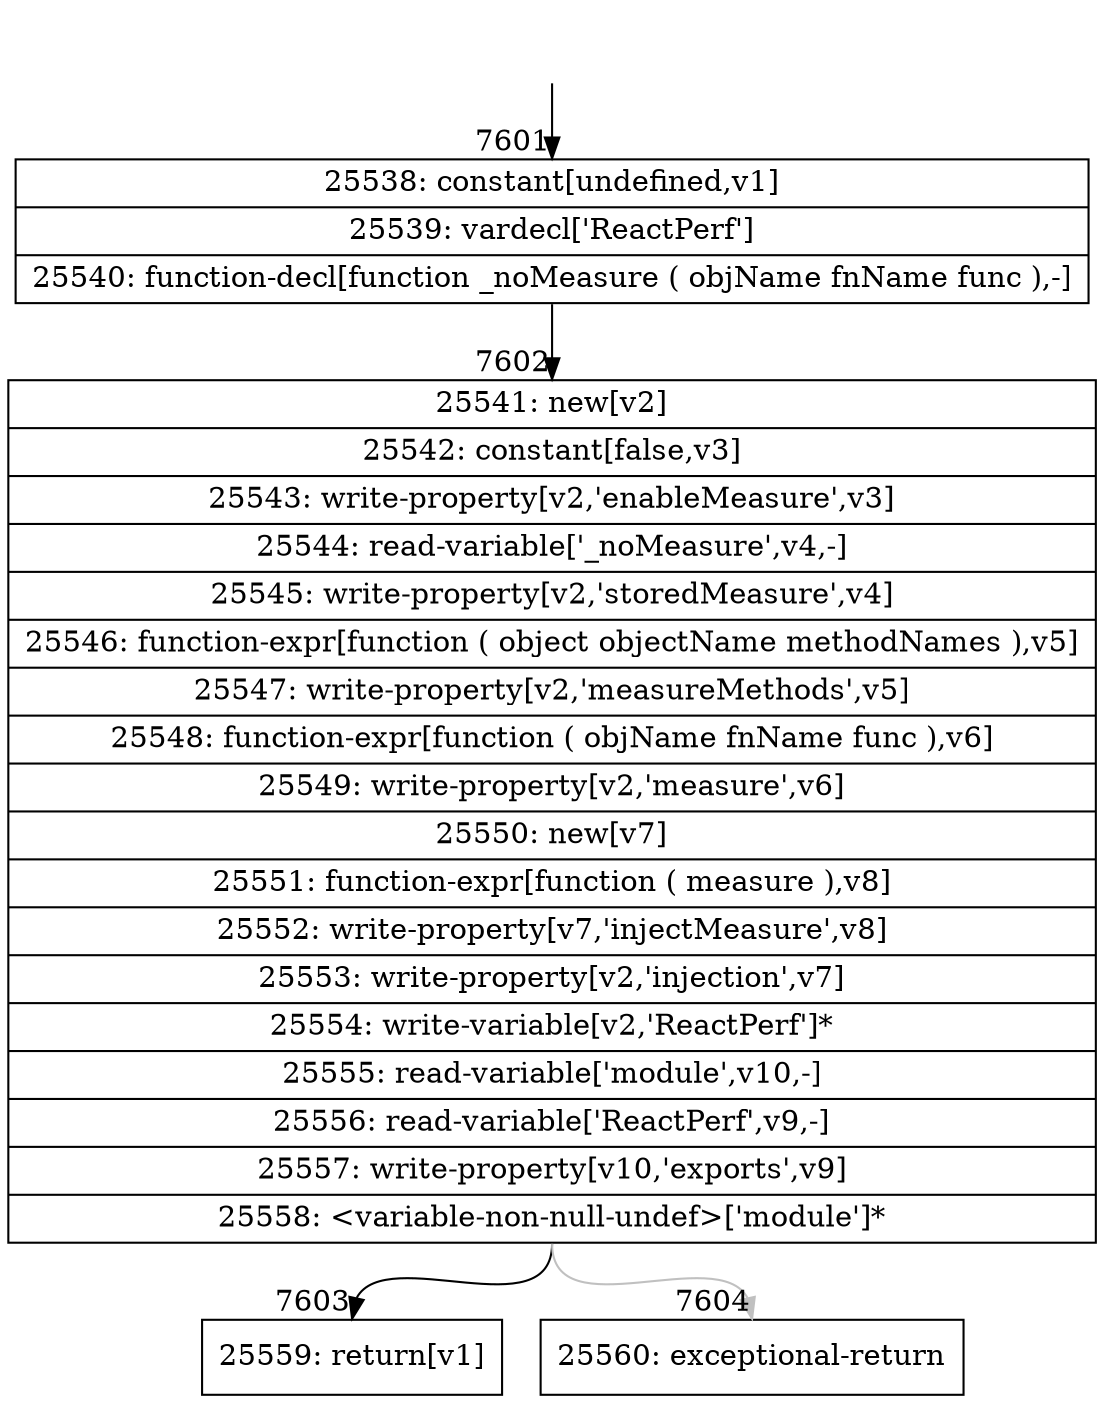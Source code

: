 digraph {
rankdir="TD"
BB_entry529[shape=none,label=""];
BB_entry529 -> BB7601 [tailport=s, headport=n, headlabel="    7601"]
BB7601 [shape=record label="{25538: constant[undefined,v1]|25539: vardecl['ReactPerf']|25540: function-decl[function _noMeasure ( objName fnName func ),-]}" ] 
BB7601 -> BB7602 [tailport=s, headport=n, headlabel="      7602"]
BB7602 [shape=record label="{25541: new[v2]|25542: constant[false,v3]|25543: write-property[v2,'enableMeasure',v3]|25544: read-variable['_noMeasure',v4,-]|25545: write-property[v2,'storedMeasure',v4]|25546: function-expr[function ( object objectName methodNames ),v5]|25547: write-property[v2,'measureMethods',v5]|25548: function-expr[function ( objName fnName func ),v6]|25549: write-property[v2,'measure',v6]|25550: new[v7]|25551: function-expr[function ( measure ),v8]|25552: write-property[v7,'injectMeasure',v8]|25553: write-property[v2,'injection',v7]|25554: write-variable[v2,'ReactPerf']*|25555: read-variable['module',v10,-]|25556: read-variable['ReactPerf',v9,-]|25557: write-property[v10,'exports',v9]|25558: \<variable-non-null-undef\>['module']*}" ] 
BB7602 -> BB7603 [tailport=s, headport=n, headlabel="      7603"]
BB7602 -> BB7604 [tailport=s, headport=n, color=gray, headlabel="      7604"]
BB7603 [shape=record label="{25559: return[v1]}" ] 
BB7604 [shape=record label="{25560: exceptional-return}" ] 
//#$~ 13421
}
